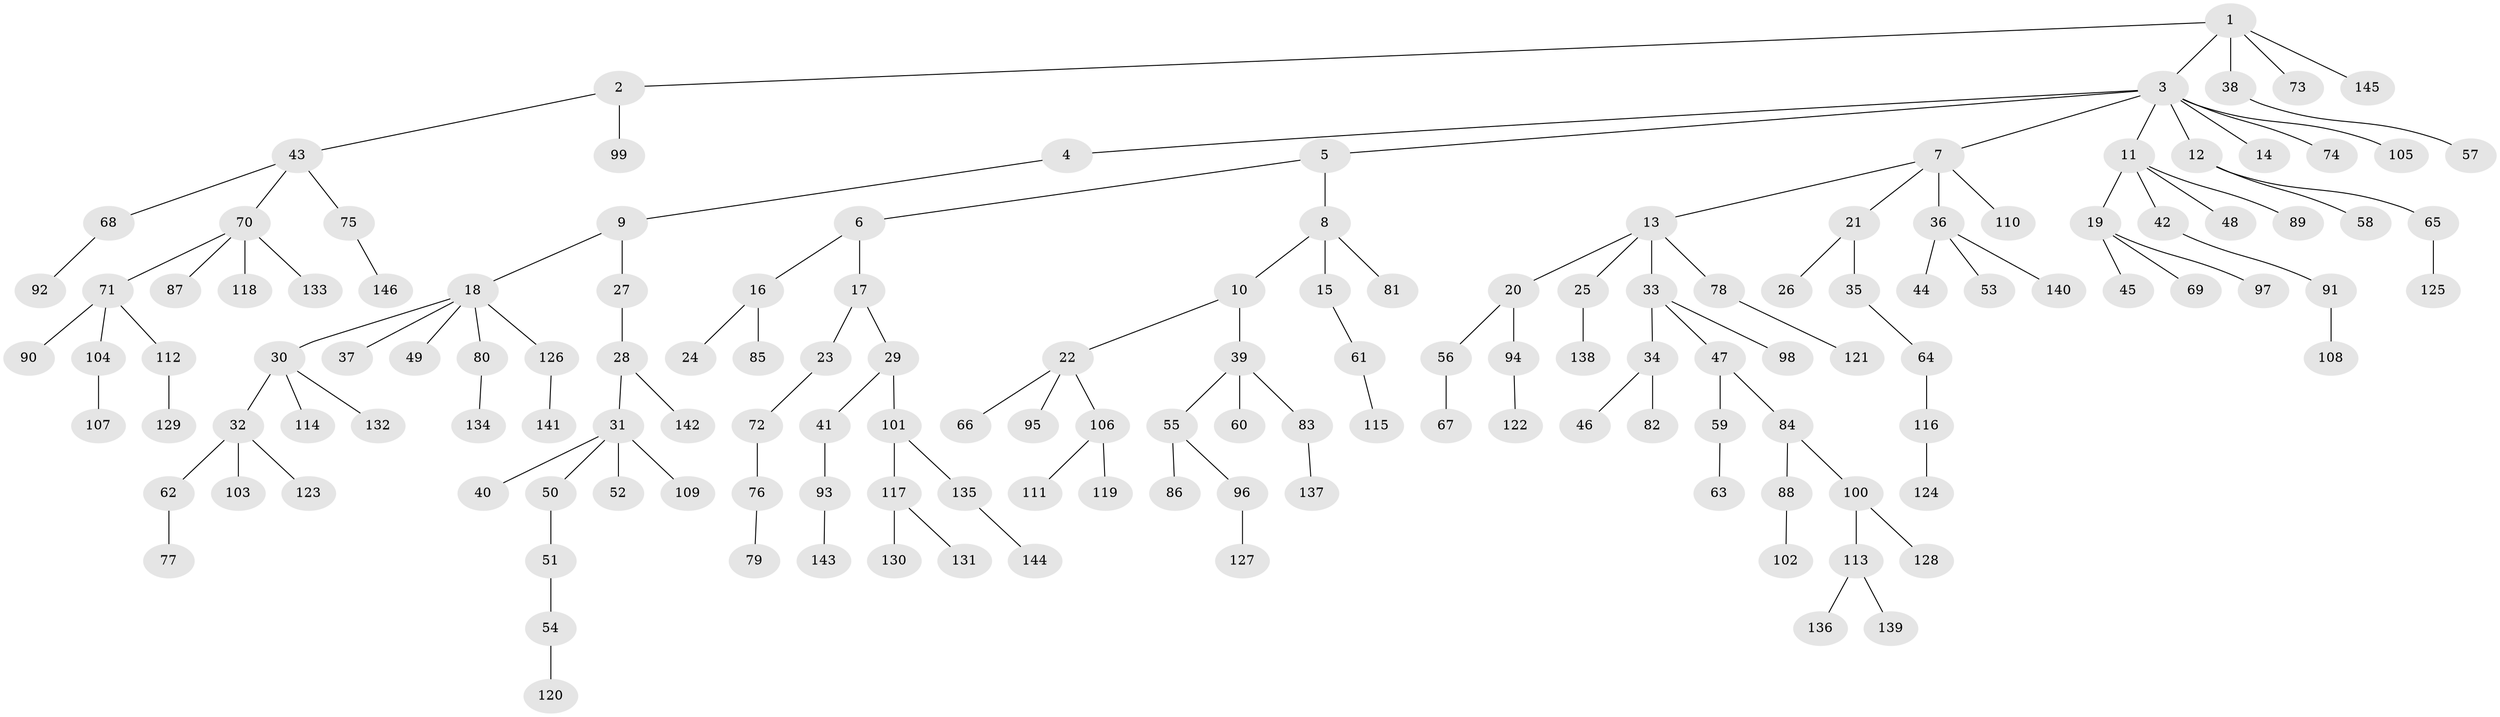 // Generated by graph-tools (version 1.1) at 2025/15/03/09/25 04:15:22]
// undirected, 146 vertices, 145 edges
graph export_dot {
graph [start="1"]
  node [color=gray90,style=filled];
  1;
  2;
  3;
  4;
  5;
  6;
  7;
  8;
  9;
  10;
  11;
  12;
  13;
  14;
  15;
  16;
  17;
  18;
  19;
  20;
  21;
  22;
  23;
  24;
  25;
  26;
  27;
  28;
  29;
  30;
  31;
  32;
  33;
  34;
  35;
  36;
  37;
  38;
  39;
  40;
  41;
  42;
  43;
  44;
  45;
  46;
  47;
  48;
  49;
  50;
  51;
  52;
  53;
  54;
  55;
  56;
  57;
  58;
  59;
  60;
  61;
  62;
  63;
  64;
  65;
  66;
  67;
  68;
  69;
  70;
  71;
  72;
  73;
  74;
  75;
  76;
  77;
  78;
  79;
  80;
  81;
  82;
  83;
  84;
  85;
  86;
  87;
  88;
  89;
  90;
  91;
  92;
  93;
  94;
  95;
  96;
  97;
  98;
  99;
  100;
  101;
  102;
  103;
  104;
  105;
  106;
  107;
  108;
  109;
  110;
  111;
  112;
  113;
  114;
  115;
  116;
  117;
  118;
  119;
  120;
  121;
  122;
  123;
  124;
  125;
  126;
  127;
  128;
  129;
  130;
  131;
  132;
  133;
  134;
  135;
  136;
  137;
  138;
  139;
  140;
  141;
  142;
  143;
  144;
  145;
  146;
  1 -- 2;
  1 -- 3;
  1 -- 38;
  1 -- 73;
  1 -- 145;
  2 -- 43;
  2 -- 99;
  3 -- 4;
  3 -- 5;
  3 -- 7;
  3 -- 11;
  3 -- 12;
  3 -- 14;
  3 -- 74;
  3 -- 105;
  4 -- 9;
  5 -- 6;
  5 -- 8;
  6 -- 16;
  6 -- 17;
  7 -- 13;
  7 -- 21;
  7 -- 36;
  7 -- 110;
  8 -- 10;
  8 -- 15;
  8 -- 81;
  9 -- 18;
  9 -- 27;
  10 -- 22;
  10 -- 39;
  11 -- 19;
  11 -- 42;
  11 -- 48;
  11 -- 89;
  12 -- 58;
  12 -- 65;
  13 -- 20;
  13 -- 25;
  13 -- 33;
  13 -- 78;
  15 -- 61;
  16 -- 24;
  16 -- 85;
  17 -- 23;
  17 -- 29;
  18 -- 30;
  18 -- 37;
  18 -- 49;
  18 -- 80;
  18 -- 126;
  19 -- 45;
  19 -- 69;
  19 -- 97;
  20 -- 56;
  20 -- 94;
  21 -- 26;
  21 -- 35;
  22 -- 66;
  22 -- 95;
  22 -- 106;
  23 -- 72;
  25 -- 138;
  27 -- 28;
  28 -- 31;
  28 -- 142;
  29 -- 41;
  29 -- 101;
  30 -- 32;
  30 -- 114;
  30 -- 132;
  31 -- 40;
  31 -- 50;
  31 -- 52;
  31 -- 109;
  32 -- 62;
  32 -- 103;
  32 -- 123;
  33 -- 34;
  33 -- 47;
  33 -- 98;
  34 -- 46;
  34 -- 82;
  35 -- 64;
  36 -- 44;
  36 -- 53;
  36 -- 140;
  38 -- 57;
  39 -- 55;
  39 -- 60;
  39 -- 83;
  41 -- 93;
  42 -- 91;
  43 -- 68;
  43 -- 70;
  43 -- 75;
  47 -- 59;
  47 -- 84;
  50 -- 51;
  51 -- 54;
  54 -- 120;
  55 -- 86;
  55 -- 96;
  56 -- 67;
  59 -- 63;
  61 -- 115;
  62 -- 77;
  64 -- 116;
  65 -- 125;
  68 -- 92;
  70 -- 71;
  70 -- 87;
  70 -- 118;
  70 -- 133;
  71 -- 90;
  71 -- 104;
  71 -- 112;
  72 -- 76;
  75 -- 146;
  76 -- 79;
  78 -- 121;
  80 -- 134;
  83 -- 137;
  84 -- 88;
  84 -- 100;
  88 -- 102;
  91 -- 108;
  93 -- 143;
  94 -- 122;
  96 -- 127;
  100 -- 113;
  100 -- 128;
  101 -- 117;
  101 -- 135;
  104 -- 107;
  106 -- 111;
  106 -- 119;
  112 -- 129;
  113 -- 136;
  113 -- 139;
  116 -- 124;
  117 -- 130;
  117 -- 131;
  126 -- 141;
  135 -- 144;
}
